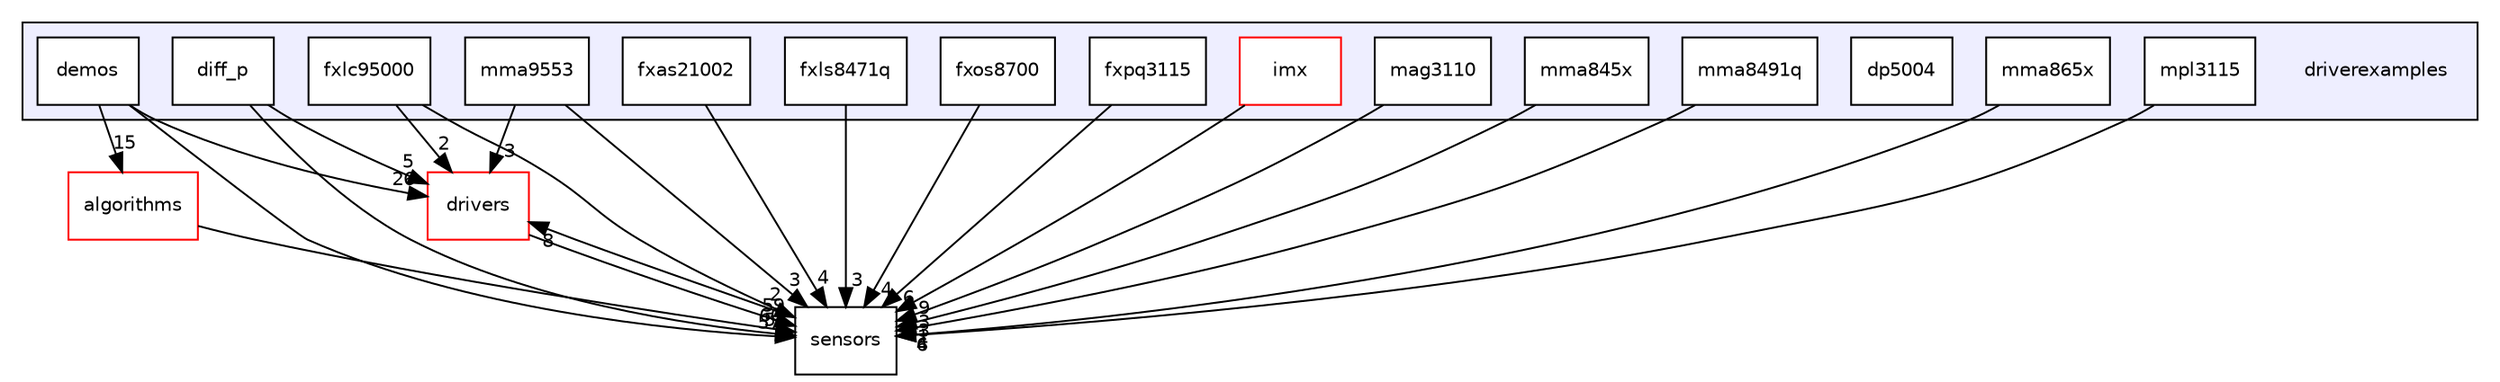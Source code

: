 digraph "driverexamples" {
  compound=true
  node [ fontsize="10", fontname="Helvetica"];
  edge [ labelfontsize="10", labelfontname="Helvetica"];
  subgraph clusterdir_63958a0a083234c4c5a126855d7f4594 {
    graph [ bgcolor="#eeeeff", pencolor="black", label="" URL="dir_63958a0a083234c4c5a126855d7f4594.html"];
    dir_63958a0a083234c4c5a126855d7f4594 [shape=plaintext label="driverexamples"];
    dir_75b6ec340b7293f2efc92c9371853817 [shape=box label="demos" color="black" fillcolor="white" style="filled" URL="dir_75b6ec340b7293f2efc92c9371853817.html"];
    dir_d1fcaf5547c0c86d9453c02bd55b4a8e [shape=box label="diff_p" color="black" fillcolor="white" style="filled" URL="dir_d1fcaf5547c0c86d9453c02bd55b4a8e.html"];
    dir_7c8a721650bacd13ec0e4f3454d2671d [shape=box label="dp5004" color="black" fillcolor="white" style="filled" URL="dir_7c8a721650bacd13ec0e4f3454d2671d.html"];
    dir_7f709eeecfc0a86c028437d22cedea1b [shape=box label="fxas21002" color="black" fillcolor="white" style="filled" URL="dir_7f709eeecfc0a86c028437d22cedea1b.html"];
    dir_d3f93b642b68e8f30df0c5bf1dc5114d [shape=box label="fxlc95000" color="black" fillcolor="white" style="filled" URL="dir_d3f93b642b68e8f30df0c5bf1dc5114d.html"];
    dir_04da35bd525b8c3552a1bd40057e9d7f [shape=box label="fxls8471q" color="black" fillcolor="white" style="filled" URL="dir_04da35bd525b8c3552a1bd40057e9d7f.html"];
    dir_b11f246d628b311363ff01e884dab34d [shape=box label="fxos8700" color="black" fillcolor="white" style="filled" URL="dir_b11f246d628b311363ff01e884dab34d.html"];
    dir_28cd86e5223a23a8d8827f0ed70af5bf [shape=box label="fxpq3115" color="black" fillcolor="white" style="filled" URL="dir_28cd86e5223a23a8d8827f0ed70af5bf.html"];
    dir_7a9e006f98d20e9526e7f312f3c0744a [shape=box label="imx" color="red" fillcolor="white" style="filled" URL="dir_7a9e006f98d20e9526e7f312f3c0744a.html"];
    dir_c645210e618af10d105eeec37fb39316 [shape=box label="mag3110" color="black" fillcolor="white" style="filled" URL="dir_c645210e618af10d105eeec37fb39316.html"];
    dir_2dd3a5a1b811b4d34eb69896b214fb3f [shape=box label="mma845x" color="black" fillcolor="white" style="filled" URL="dir_2dd3a5a1b811b4d34eb69896b214fb3f.html"];
    dir_7ac1f8421dc987d6f2922a5b833b6702 [shape=box label="mma8491q" color="black" fillcolor="white" style="filled" URL="dir_7ac1f8421dc987d6f2922a5b833b6702.html"];
    dir_59b7e070c35ae41d8a88dda50ac8bba0 [shape=box label="mma865x" color="black" fillcolor="white" style="filled" URL="dir_59b7e070c35ae41d8a88dda50ac8bba0.html"];
    dir_df080c28a08addfc29bb3ea83f45098d [shape=box label="mma9553" color="black" fillcolor="white" style="filled" URL="dir_df080c28a08addfc29bb3ea83f45098d.html"];
    dir_9c5a39ef433f8b5c8840b300697c7b3a [shape=box label="mpl3115" color="black" fillcolor="white" style="filled" URL="dir_9c5a39ef433f8b5c8840b300697c7b3a.html"];
  }
  dir_14bc92f4b96c8519b376567118ac28b3 [shape=box label="drivers" fillcolor="white" style="filled" color="red" URL="dir_14bc92f4b96c8519b376567118ac28b3.html"];
  dir_c77a8e2546a9c75bbba96be2ef542c8e [shape=box label="sensors" URL="dir_c77a8e2546a9c75bbba96be2ef542c8e.html"];
  dir_c0ce462e37efe0a8d60c01d75f78f8a0 [shape=box label="algorithms" fillcolor="white" style="filled" color="red" URL="dir_c0ce462e37efe0a8d60c01d75f78f8a0.html"];
  dir_7f709eeecfc0a86c028437d22cedea1b->dir_c77a8e2546a9c75bbba96be2ef542c8e [headlabel="4", labeldistance=1.5 headhref="dir_000055_000084.html"];
  dir_28cd86e5223a23a8d8827f0ed70af5bf->dir_c77a8e2546a9c75bbba96be2ef542c8e [headlabel="6", labeldistance=1.5 headhref="dir_000063_000084.html"];
  dir_d1fcaf5547c0c86d9453c02bd55b4a8e->dir_14bc92f4b96c8519b376567118ac28b3 [headlabel="5", labeldistance=1.5 headhref="dir_000053_000072.html"];
  dir_d1fcaf5547c0c86d9453c02bd55b4a8e->dir_c77a8e2546a9c75bbba96be2ef542c8e [headlabel="5", labeldistance=1.5 headhref="dir_000053_000084.html"];
  dir_75b6ec340b7293f2efc92c9371853817->dir_14bc92f4b96c8519b376567118ac28b3 [headlabel="26", labeldistance=1.5 headhref="dir_000052_000072.html"];
  dir_75b6ec340b7293f2efc92c9371853817->dir_c77a8e2546a9c75bbba96be2ef542c8e [headlabel="57", labeldistance=1.5 headhref="dir_000052_000084.html"];
  dir_75b6ec340b7293f2efc92c9371853817->dir_c0ce462e37efe0a8d60c01d75f78f8a0 [headlabel="15", labeldistance=1.5 headhref="dir_000052_000000.html"];
  dir_d3f93b642b68e8f30df0c5bf1dc5114d->dir_14bc92f4b96c8519b376567118ac28b3 [headlabel="2", labeldistance=1.5 headhref="dir_000059_000072.html"];
  dir_d3f93b642b68e8f30df0c5bf1dc5114d->dir_c77a8e2546a9c75bbba96be2ef542c8e [headlabel="2", labeldistance=1.5 headhref="dir_000059_000084.html"];
  dir_2dd3a5a1b811b4d34eb69896b214fb3f->dir_c77a8e2546a9c75bbba96be2ef542c8e [headlabel="3", labeldistance=1.5 headhref="dir_000066_000084.html"];
  dir_7ac1f8421dc987d6f2922a5b833b6702->dir_c77a8e2546a9c75bbba96be2ef542c8e [headlabel="1", labeldistance=1.5 headhref="dir_000067_000084.html"];
  dir_b11f246d628b311363ff01e884dab34d->dir_c77a8e2546a9c75bbba96be2ef542c8e [headlabel="4", labeldistance=1.5 headhref="dir_000061_000084.html"];
  dir_04da35bd525b8c3552a1bd40057e9d7f->dir_c77a8e2546a9c75bbba96be2ef542c8e [headlabel="3", labeldistance=1.5 headhref="dir_000060_000084.html"];
  dir_df080c28a08addfc29bb3ea83f45098d->dir_14bc92f4b96c8519b376567118ac28b3 [headlabel="3", labeldistance=1.5 headhref="dir_000069_000072.html"];
  dir_df080c28a08addfc29bb3ea83f45098d->dir_c77a8e2546a9c75bbba96be2ef542c8e [headlabel="3", labeldistance=1.5 headhref="dir_000069_000084.html"];
  dir_14bc92f4b96c8519b376567118ac28b3->dir_c77a8e2546a9c75bbba96be2ef542c8e [headlabel="59", labeldistance=1.5 headhref="dir_000072_000084.html"];
  dir_c77a8e2546a9c75bbba96be2ef542c8e->dir_14bc92f4b96c8519b376567118ac28b3 [headlabel="8", labeldistance=1.5 headhref="dir_000084_000072.html"];
  dir_c0ce462e37efe0a8d60c01d75f78f8a0->dir_c77a8e2546a9c75bbba96be2ef542c8e [headlabel="60", labeldistance=1.5 headhref="dir_000000_000084.html"];
  dir_c645210e618af10d105eeec37fb39316->dir_c77a8e2546a9c75bbba96be2ef542c8e [headlabel="3", labeldistance=1.5 headhref="dir_000065_000084.html"];
  dir_59b7e070c35ae41d8a88dda50ac8bba0->dir_c77a8e2546a9c75bbba96be2ef542c8e [headlabel="4", labeldistance=1.5 headhref="dir_000068_000084.html"];
  dir_9c5a39ef433f8b5c8840b300697c7b3a->dir_c77a8e2546a9c75bbba96be2ef542c8e [headlabel="6", labeldistance=1.5 headhref="dir_000070_000084.html"];
  dir_7a9e006f98d20e9526e7f312f3c0744a->dir_c77a8e2546a9c75bbba96be2ef542c8e [headlabel="9", labeldistance=1.5 headhref="dir_000056_000084.html"];
}
